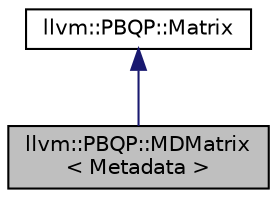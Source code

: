 digraph "llvm::PBQP::MDMatrix&lt; Metadata &gt;"
{
 // LATEX_PDF_SIZE
  bgcolor="transparent";
  edge [fontname="Helvetica",fontsize="10",labelfontname="Helvetica",labelfontsize="10"];
  node [fontname="Helvetica",fontsize="10",shape=record];
  Node1 [label="llvm::PBQP::MDMatrix\l\< Metadata \>",height=0.2,width=0.4,color="black", fillcolor="grey75", style="filled", fontcolor="black",tooltip=" "];
  Node2 -> Node1 [dir="back",color="midnightblue",fontsize="10",style="solid",fontname="Helvetica"];
  Node2 [label="llvm::PBQP::Matrix",height=0.2,width=0.4,color="black",URL="$classllvm_1_1PBQP_1_1Matrix.html",tooltip="PBQP Matrix class."];
}

